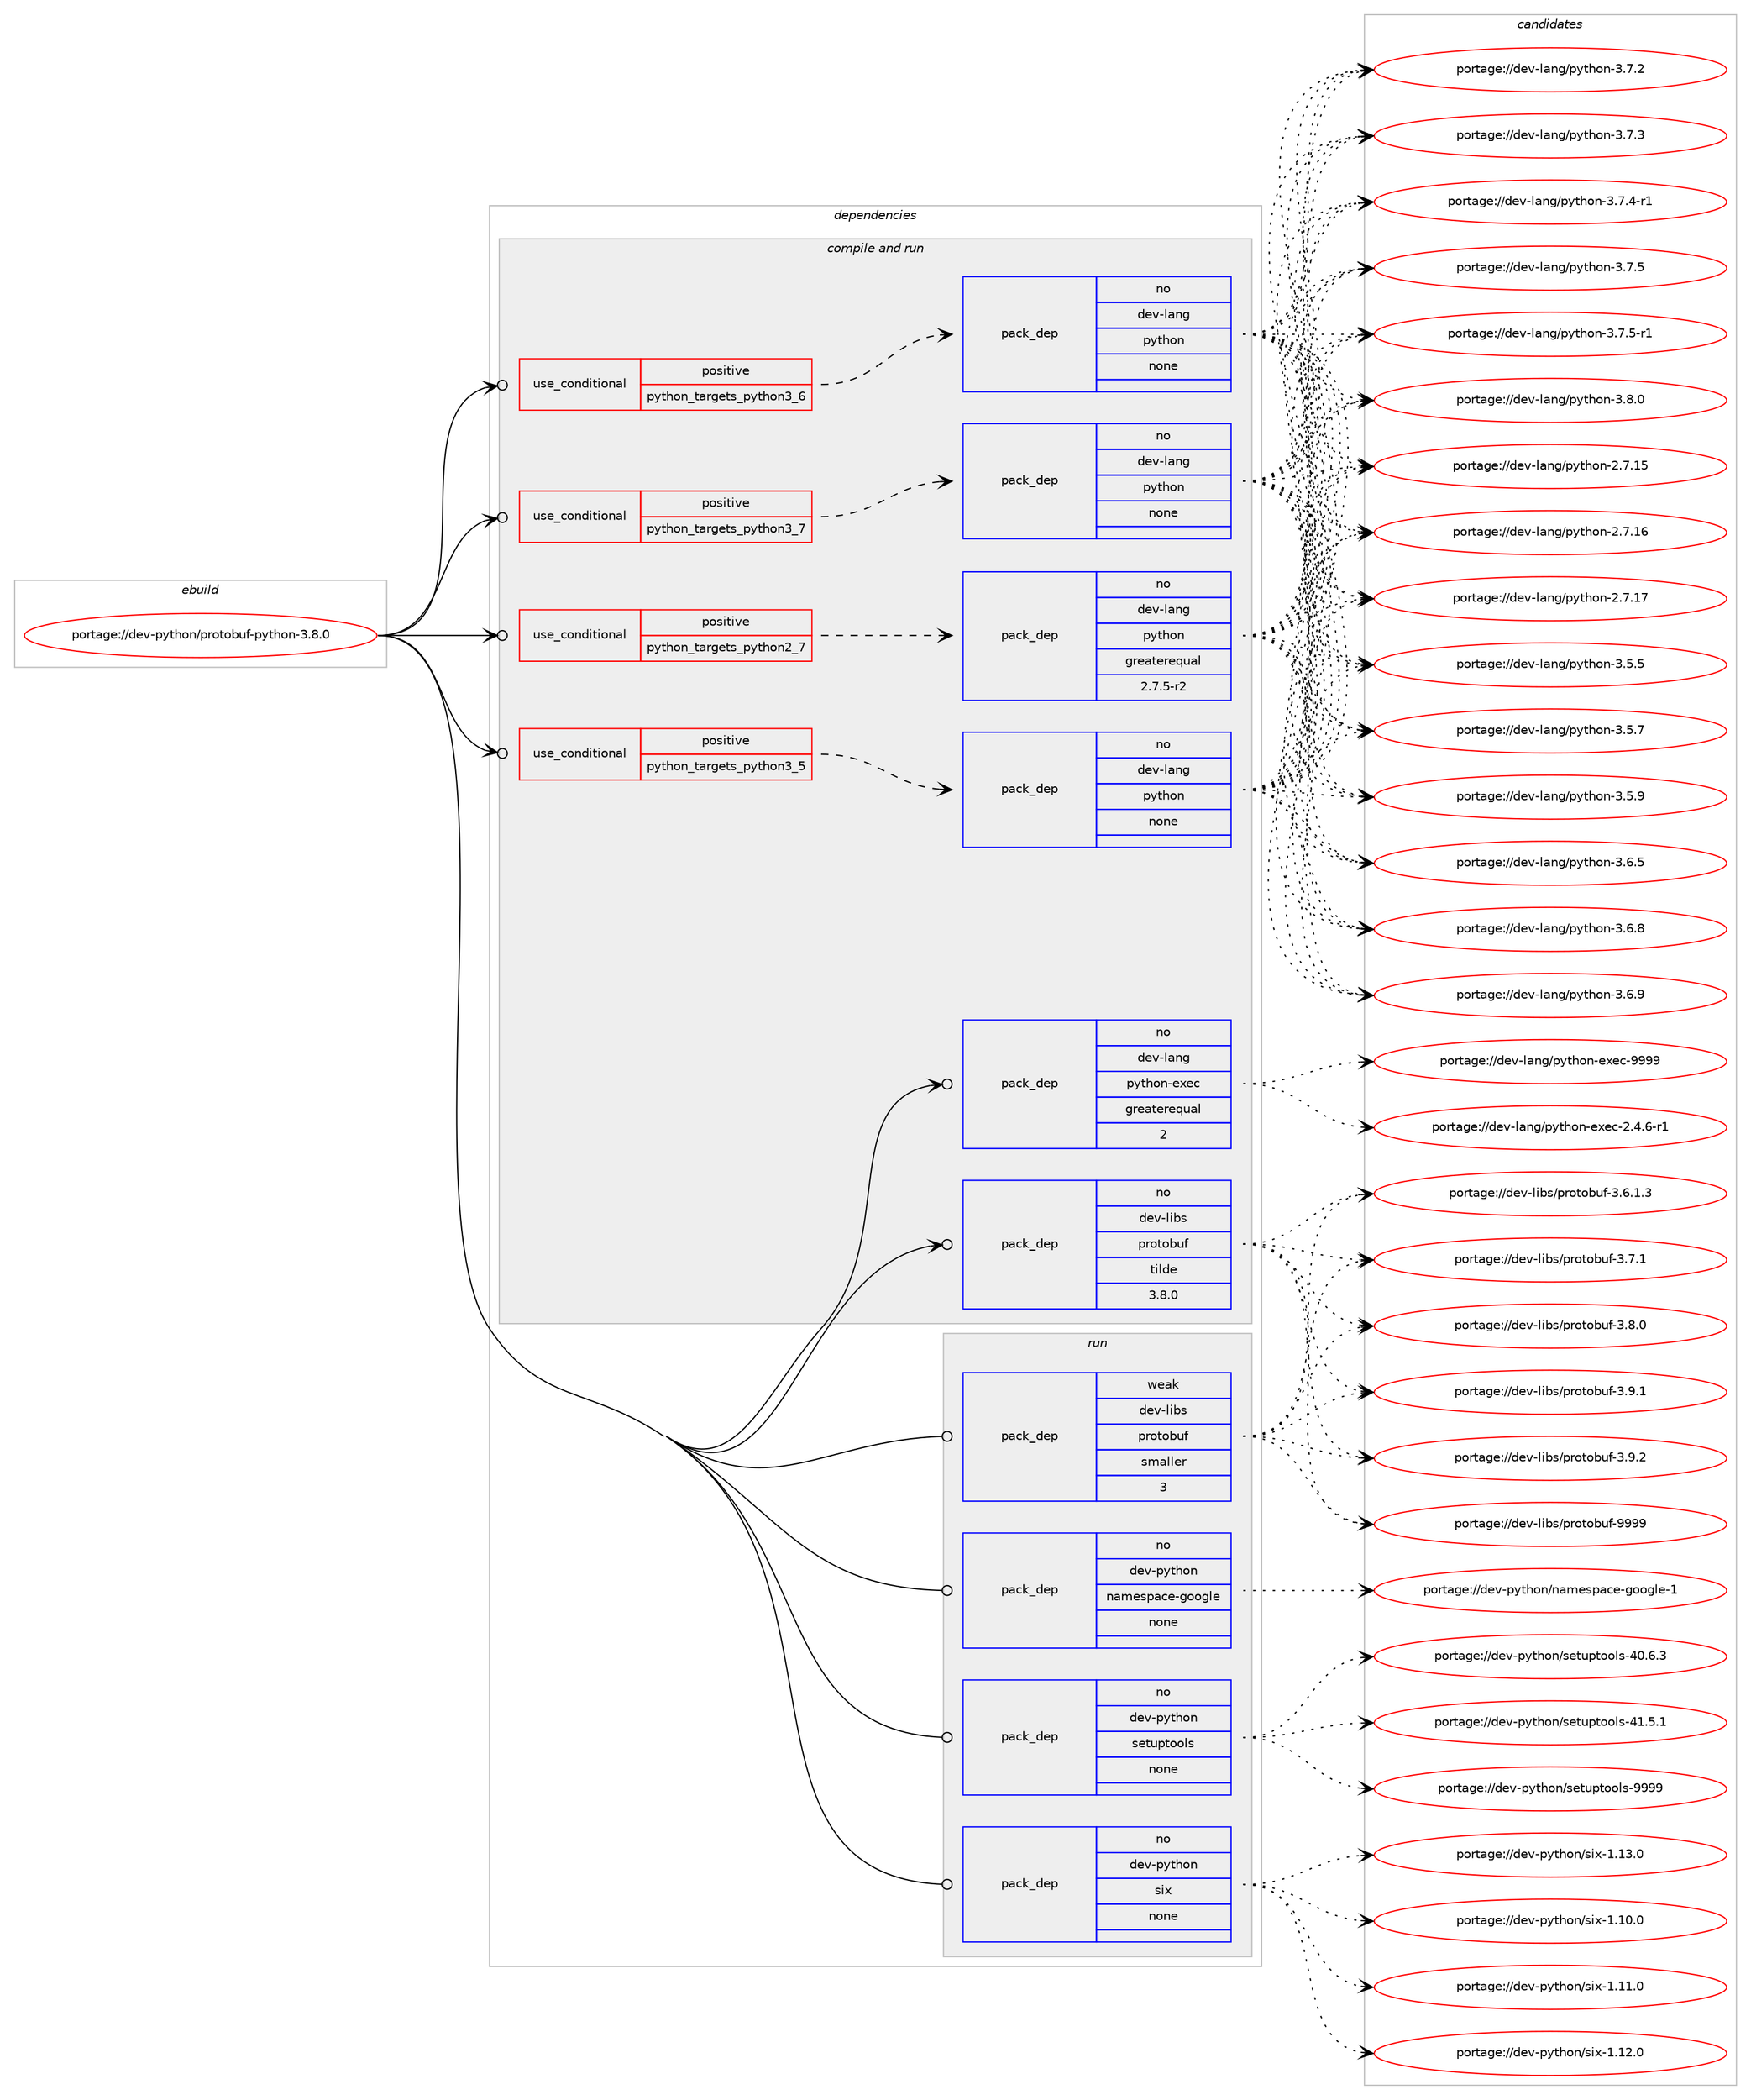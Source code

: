 digraph prolog {

# *************
# Graph options
# *************

newrank=true;
concentrate=true;
compound=true;
graph [rankdir=LR,fontname=Helvetica,fontsize=10,ranksep=1.5];#, ranksep=2.5, nodesep=0.2];
edge  [arrowhead=vee];
node  [fontname=Helvetica,fontsize=10];

# **********
# The ebuild
# **********

subgraph cluster_leftcol {
color=gray;
rank=same;
label=<<i>ebuild</i>>;
id [label="portage://dev-python/protobuf-python-3.8.0", color=red, width=4, href="../dev-python/protobuf-python-3.8.0.svg"];
}

# ****************
# The dependencies
# ****************

subgraph cluster_midcol {
color=gray;
label=<<i>dependencies</i>>;
subgraph cluster_compile {
fillcolor="#eeeeee";
style=filled;
label=<<i>compile</i>>;
}
subgraph cluster_compileandrun {
fillcolor="#eeeeee";
style=filled;
label=<<i>compile and run</i>>;
subgraph cond34247 {
dependency158130 [label=<<TABLE BORDER="0" CELLBORDER="1" CELLSPACING="0" CELLPADDING="4"><TR><TD ROWSPAN="3" CELLPADDING="10">use_conditional</TD></TR><TR><TD>positive</TD></TR><TR><TD>python_targets_python2_7</TD></TR></TABLE>>, shape=none, color=red];
subgraph pack120518 {
dependency158131 [label=<<TABLE BORDER="0" CELLBORDER="1" CELLSPACING="0" CELLPADDING="4" WIDTH="220"><TR><TD ROWSPAN="6" CELLPADDING="30">pack_dep</TD></TR><TR><TD WIDTH="110">no</TD></TR><TR><TD>dev-lang</TD></TR><TR><TD>python</TD></TR><TR><TD>greaterequal</TD></TR><TR><TD>2.7.5-r2</TD></TR></TABLE>>, shape=none, color=blue];
}
dependency158130:e -> dependency158131:w [weight=20,style="dashed",arrowhead="vee"];
}
id:e -> dependency158130:w [weight=20,style="solid",arrowhead="odotvee"];
subgraph cond34248 {
dependency158132 [label=<<TABLE BORDER="0" CELLBORDER="1" CELLSPACING="0" CELLPADDING="4"><TR><TD ROWSPAN="3" CELLPADDING="10">use_conditional</TD></TR><TR><TD>positive</TD></TR><TR><TD>python_targets_python3_5</TD></TR></TABLE>>, shape=none, color=red];
subgraph pack120519 {
dependency158133 [label=<<TABLE BORDER="0" CELLBORDER="1" CELLSPACING="0" CELLPADDING="4" WIDTH="220"><TR><TD ROWSPAN="6" CELLPADDING="30">pack_dep</TD></TR><TR><TD WIDTH="110">no</TD></TR><TR><TD>dev-lang</TD></TR><TR><TD>python</TD></TR><TR><TD>none</TD></TR><TR><TD></TD></TR></TABLE>>, shape=none, color=blue];
}
dependency158132:e -> dependency158133:w [weight=20,style="dashed",arrowhead="vee"];
}
id:e -> dependency158132:w [weight=20,style="solid",arrowhead="odotvee"];
subgraph cond34249 {
dependency158134 [label=<<TABLE BORDER="0" CELLBORDER="1" CELLSPACING="0" CELLPADDING="4"><TR><TD ROWSPAN="3" CELLPADDING="10">use_conditional</TD></TR><TR><TD>positive</TD></TR><TR><TD>python_targets_python3_6</TD></TR></TABLE>>, shape=none, color=red];
subgraph pack120520 {
dependency158135 [label=<<TABLE BORDER="0" CELLBORDER="1" CELLSPACING="0" CELLPADDING="4" WIDTH="220"><TR><TD ROWSPAN="6" CELLPADDING="30">pack_dep</TD></TR><TR><TD WIDTH="110">no</TD></TR><TR><TD>dev-lang</TD></TR><TR><TD>python</TD></TR><TR><TD>none</TD></TR><TR><TD></TD></TR></TABLE>>, shape=none, color=blue];
}
dependency158134:e -> dependency158135:w [weight=20,style="dashed",arrowhead="vee"];
}
id:e -> dependency158134:w [weight=20,style="solid",arrowhead="odotvee"];
subgraph cond34250 {
dependency158136 [label=<<TABLE BORDER="0" CELLBORDER="1" CELLSPACING="0" CELLPADDING="4"><TR><TD ROWSPAN="3" CELLPADDING="10">use_conditional</TD></TR><TR><TD>positive</TD></TR><TR><TD>python_targets_python3_7</TD></TR></TABLE>>, shape=none, color=red];
subgraph pack120521 {
dependency158137 [label=<<TABLE BORDER="0" CELLBORDER="1" CELLSPACING="0" CELLPADDING="4" WIDTH="220"><TR><TD ROWSPAN="6" CELLPADDING="30">pack_dep</TD></TR><TR><TD WIDTH="110">no</TD></TR><TR><TD>dev-lang</TD></TR><TR><TD>python</TD></TR><TR><TD>none</TD></TR><TR><TD></TD></TR></TABLE>>, shape=none, color=blue];
}
dependency158136:e -> dependency158137:w [weight=20,style="dashed",arrowhead="vee"];
}
id:e -> dependency158136:w [weight=20,style="solid",arrowhead="odotvee"];
subgraph pack120522 {
dependency158138 [label=<<TABLE BORDER="0" CELLBORDER="1" CELLSPACING="0" CELLPADDING="4" WIDTH="220"><TR><TD ROWSPAN="6" CELLPADDING="30">pack_dep</TD></TR><TR><TD WIDTH="110">no</TD></TR><TR><TD>dev-lang</TD></TR><TR><TD>python-exec</TD></TR><TR><TD>greaterequal</TD></TR><TR><TD>2</TD></TR></TABLE>>, shape=none, color=blue];
}
id:e -> dependency158138:w [weight=20,style="solid",arrowhead="odotvee"];
subgraph pack120523 {
dependency158139 [label=<<TABLE BORDER="0" CELLBORDER="1" CELLSPACING="0" CELLPADDING="4" WIDTH="220"><TR><TD ROWSPAN="6" CELLPADDING="30">pack_dep</TD></TR><TR><TD WIDTH="110">no</TD></TR><TR><TD>dev-libs</TD></TR><TR><TD>protobuf</TD></TR><TR><TD>tilde</TD></TR><TR><TD>3.8.0</TD></TR></TABLE>>, shape=none, color=blue];
}
id:e -> dependency158139:w [weight=20,style="solid",arrowhead="odotvee"];
}
subgraph cluster_run {
fillcolor="#eeeeee";
style=filled;
label=<<i>run</i>>;
subgraph pack120524 {
dependency158140 [label=<<TABLE BORDER="0" CELLBORDER="1" CELLSPACING="0" CELLPADDING="4" WIDTH="220"><TR><TD ROWSPAN="6" CELLPADDING="30">pack_dep</TD></TR><TR><TD WIDTH="110">no</TD></TR><TR><TD>dev-python</TD></TR><TR><TD>namespace-google</TD></TR><TR><TD>none</TD></TR><TR><TD></TD></TR></TABLE>>, shape=none, color=blue];
}
id:e -> dependency158140:w [weight=20,style="solid",arrowhead="odot"];
subgraph pack120525 {
dependency158141 [label=<<TABLE BORDER="0" CELLBORDER="1" CELLSPACING="0" CELLPADDING="4" WIDTH="220"><TR><TD ROWSPAN="6" CELLPADDING="30">pack_dep</TD></TR><TR><TD WIDTH="110">no</TD></TR><TR><TD>dev-python</TD></TR><TR><TD>setuptools</TD></TR><TR><TD>none</TD></TR><TR><TD></TD></TR></TABLE>>, shape=none, color=blue];
}
id:e -> dependency158141:w [weight=20,style="solid",arrowhead="odot"];
subgraph pack120526 {
dependency158142 [label=<<TABLE BORDER="0" CELLBORDER="1" CELLSPACING="0" CELLPADDING="4" WIDTH="220"><TR><TD ROWSPAN="6" CELLPADDING="30">pack_dep</TD></TR><TR><TD WIDTH="110">no</TD></TR><TR><TD>dev-python</TD></TR><TR><TD>six</TD></TR><TR><TD>none</TD></TR><TR><TD></TD></TR></TABLE>>, shape=none, color=blue];
}
id:e -> dependency158142:w [weight=20,style="solid",arrowhead="odot"];
subgraph pack120527 {
dependency158143 [label=<<TABLE BORDER="0" CELLBORDER="1" CELLSPACING="0" CELLPADDING="4" WIDTH="220"><TR><TD ROWSPAN="6" CELLPADDING="30">pack_dep</TD></TR><TR><TD WIDTH="110">weak</TD></TR><TR><TD>dev-libs</TD></TR><TR><TD>protobuf</TD></TR><TR><TD>smaller</TD></TR><TR><TD>3</TD></TR></TABLE>>, shape=none, color=blue];
}
id:e -> dependency158143:w [weight=20,style="solid",arrowhead="odot"];
}
}

# **************
# The candidates
# **************

subgraph cluster_choices {
rank=same;
color=gray;
label=<<i>candidates</i>>;

subgraph choice120518 {
color=black;
nodesep=1;
choiceportage10010111845108971101034711212111610411111045504655464953 [label="portage://dev-lang/python-2.7.15", color=red, width=4,href="../dev-lang/python-2.7.15.svg"];
choiceportage10010111845108971101034711212111610411111045504655464954 [label="portage://dev-lang/python-2.7.16", color=red, width=4,href="../dev-lang/python-2.7.16.svg"];
choiceportage10010111845108971101034711212111610411111045504655464955 [label="portage://dev-lang/python-2.7.17", color=red, width=4,href="../dev-lang/python-2.7.17.svg"];
choiceportage100101118451089711010347112121116104111110455146534653 [label="portage://dev-lang/python-3.5.5", color=red, width=4,href="../dev-lang/python-3.5.5.svg"];
choiceportage100101118451089711010347112121116104111110455146534655 [label="portage://dev-lang/python-3.5.7", color=red, width=4,href="../dev-lang/python-3.5.7.svg"];
choiceportage100101118451089711010347112121116104111110455146534657 [label="portage://dev-lang/python-3.5.9", color=red, width=4,href="../dev-lang/python-3.5.9.svg"];
choiceportage100101118451089711010347112121116104111110455146544653 [label="portage://dev-lang/python-3.6.5", color=red, width=4,href="../dev-lang/python-3.6.5.svg"];
choiceportage100101118451089711010347112121116104111110455146544656 [label="portage://dev-lang/python-3.6.8", color=red, width=4,href="../dev-lang/python-3.6.8.svg"];
choiceportage100101118451089711010347112121116104111110455146544657 [label="portage://dev-lang/python-3.6.9", color=red, width=4,href="../dev-lang/python-3.6.9.svg"];
choiceportage100101118451089711010347112121116104111110455146554650 [label="portage://dev-lang/python-3.7.2", color=red, width=4,href="../dev-lang/python-3.7.2.svg"];
choiceportage100101118451089711010347112121116104111110455146554651 [label="portage://dev-lang/python-3.7.3", color=red, width=4,href="../dev-lang/python-3.7.3.svg"];
choiceportage1001011184510897110103471121211161041111104551465546524511449 [label="portage://dev-lang/python-3.7.4-r1", color=red, width=4,href="../dev-lang/python-3.7.4-r1.svg"];
choiceportage100101118451089711010347112121116104111110455146554653 [label="portage://dev-lang/python-3.7.5", color=red, width=4,href="../dev-lang/python-3.7.5.svg"];
choiceportage1001011184510897110103471121211161041111104551465546534511449 [label="portage://dev-lang/python-3.7.5-r1", color=red, width=4,href="../dev-lang/python-3.7.5-r1.svg"];
choiceportage100101118451089711010347112121116104111110455146564648 [label="portage://dev-lang/python-3.8.0", color=red, width=4,href="../dev-lang/python-3.8.0.svg"];
dependency158131:e -> choiceportage10010111845108971101034711212111610411111045504655464953:w [style=dotted,weight="100"];
dependency158131:e -> choiceportage10010111845108971101034711212111610411111045504655464954:w [style=dotted,weight="100"];
dependency158131:e -> choiceportage10010111845108971101034711212111610411111045504655464955:w [style=dotted,weight="100"];
dependency158131:e -> choiceportage100101118451089711010347112121116104111110455146534653:w [style=dotted,weight="100"];
dependency158131:e -> choiceportage100101118451089711010347112121116104111110455146534655:w [style=dotted,weight="100"];
dependency158131:e -> choiceportage100101118451089711010347112121116104111110455146534657:w [style=dotted,weight="100"];
dependency158131:e -> choiceportage100101118451089711010347112121116104111110455146544653:w [style=dotted,weight="100"];
dependency158131:e -> choiceportage100101118451089711010347112121116104111110455146544656:w [style=dotted,weight="100"];
dependency158131:e -> choiceportage100101118451089711010347112121116104111110455146544657:w [style=dotted,weight="100"];
dependency158131:e -> choiceportage100101118451089711010347112121116104111110455146554650:w [style=dotted,weight="100"];
dependency158131:e -> choiceportage100101118451089711010347112121116104111110455146554651:w [style=dotted,weight="100"];
dependency158131:e -> choiceportage1001011184510897110103471121211161041111104551465546524511449:w [style=dotted,weight="100"];
dependency158131:e -> choiceportage100101118451089711010347112121116104111110455146554653:w [style=dotted,weight="100"];
dependency158131:e -> choiceportage1001011184510897110103471121211161041111104551465546534511449:w [style=dotted,weight="100"];
dependency158131:e -> choiceportage100101118451089711010347112121116104111110455146564648:w [style=dotted,weight="100"];
}
subgraph choice120519 {
color=black;
nodesep=1;
choiceportage10010111845108971101034711212111610411111045504655464953 [label="portage://dev-lang/python-2.7.15", color=red, width=4,href="../dev-lang/python-2.7.15.svg"];
choiceportage10010111845108971101034711212111610411111045504655464954 [label="portage://dev-lang/python-2.7.16", color=red, width=4,href="../dev-lang/python-2.7.16.svg"];
choiceportage10010111845108971101034711212111610411111045504655464955 [label="portage://dev-lang/python-2.7.17", color=red, width=4,href="../dev-lang/python-2.7.17.svg"];
choiceportage100101118451089711010347112121116104111110455146534653 [label="portage://dev-lang/python-3.5.5", color=red, width=4,href="../dev-lang/python-3.5.5.svg"];
choiceportage100101118451089711010347112121116104111110455146534655 [label="portage://dev-lang/python-3.5.7", color=red, width=4,href="../dev-lang/python-3.5.7.svg"];
choiceportage100101118451089711010347112121116104111110455146534657 [label="portage://dev-lang/python-3.5.9", color=red, width=4,href="../dev-lang/python-3.5.9.svg"];
choiceportage100101118451089711010347112121116104111110455146544653 [label="portage://dev-lang/python-3.6.5", color=red, width=4,href="../dev-lang/python-3.6.5.svg"];
choiceportage100101118451089711010347112121116104111110455146544656 [label="portage://dev-lang/python-3.6.8", color=red, width=4,href="../dev-lang/python-3.6.8.svg"];
choiceportage100101118451089711010347112121116104111110455146544657 [label="portage://dev-lang/python-3.6.9", color=red, width=4,href="../dev-lang/python-3.6.9.svg"];
choiceportage100101118451089711010347112121116104111110455146554650 [label="portage://dev-lang/python-3.7.2", color=red, width=4,href="../dev-lang/python-3.7.2.svg"];
choiceportage100101118451089711010347112121116104111110455146554651 [label="portage://dev-lang/python-3.7.3", color=red, width=4,href="../dev-lang/python-3.7.3.svg"];
choiceportage1001011184510897110103471121211161041111104551465546524511449 [label="portage://dev-lang/python-3.7.4-r1", color=red, width=4,href="../dev-lang/python-3.7.4-r1.svg"];
choiceportage100101118451089711010347112121116104111110455146554653 [label="portage://dev-lang/python-3.7.5", color=red, width=4,href="../dev-lang/python-3.7.5.svg"];
choiceportage1001011184510897110103471121211161041111104551465546534511449 [label="portage://dev-lang/python-3.7.5-r1", color=red, width=4,href="../dev-lang/python-3.7.5-r1.svg"];
choiceportage100101118451089711010347112121116104111110455146564648 [label="portage://dev-lang/python-3.8.0", color=red, width=4,href="../dev-lang/python-3.8.0.svg"];
dependency158133:e -> choiceportage10010111845108971101034711212111610411111045504655464953:w [style=dotted,weight="100"];
dependency158133:e -> choiceportage10010111845108971101034711212111610411111045504655464954:w [style=dotted,weight="100"];
dependency158133:e -> choiceportage10010111845108971101034711212111610411111045504655464955:w [style=dotted,weight="100"];
dependency158133:e -> choiceportage100101118451089711010347112121116104111110455146534653:w [style=dotted,weight="100"];
dependency158133:e -> choiceportage100101118451089711010347112121116104111110455146534655:w [style=dotted,weight="100"];
dependency158133:e -> choiceportage100101118451089711010347112121116104111110455146534657:w [style=dotted,weight="100"];
dependency158133:e -> choiceportage100101118451089711010347112121116104111110455146544653:w [style=dotted,weight="100"];
dependency158133:e -> choiceportage100101118451089711010347112121116104111110455146544656:w [style=dotted,weight="100"];
dependency158133:e -> choiceportage100101118451089711010347112121116104111110455146544657:w [style=dotted,weight="100"];
dependency158133:e -> choiceportage100101118451089711010347112121116104111110455146554650:w [style=dotted,weight="100"];
dependency158133:e -> choiceportage100101118451089711010347112121116104111110455146554651:w [style=dotted,weight="100"];
dependency158133:e -> choiceportage1001011184510897110103471121211161041111104551465546524511449:w [style=dotted,weight="100"];
dependency158133:e -> choiceportage100101118451089711010347112121116104111110455146554653:w [style=dotted,weight="100"];
dependency158133:e -> choiceportage1001011184510897110103471121211161041111104551465546534511449:w [style=dotted,weight="100"];
dependency158133:e -> choiceportage100101118451089711010347112121116104111110455146564648:w [style=dotted,weight="100"];
}
subgraph choice120520 {
color=black;
nodesep=1;
choiceportage10010111845108971101034711212111610411111045504655464953 [label="portage://dev-lang/python-2.7.15", color=red, width=4,href="../dev-lang/python-2.7.15.svg"];
choiceportage10010111845108971101034711212111610411111045504655464954 [label="portage://dev-lang/python-2.7.16", color=red, width=4,href="../dev-lang/python-2.7.16.svg"];
choiceportage10010111845108971101034711212111610411111045504655464955 [label="portage://dev-lang/python-2.7.17", color=red, width=4,href="../dev-lang/python-2.7.17.svg"];
choiceportage100101118451089711010347112121116104111110455146534653 [label="portage://dev-lang/python-3.5.5", color=red, width=4,href="../dev-lang/python-3.5.5.svg"];
choiceportage100101118451089711010347112121116104111110455146534655 [label="portage://dev-lang/python-3.5.7", color=red, width=4,href="../dev-lang/python-3.5.7.svg"];
choiceportage100101118451089711010347112121116104111110455146534657 [label="portage://dev-lang/python-3.5.9", color=red, width=4,href="../dev-lang/python-3.5.9.svg"];
choiceportage100101118451089711010347112121116104111110455146544653 [label="portage://dev-lang/python-3.6.5", color=red, width=4,href="../dev-lang/python-3.6.5.svg"];
choiceportage100101118451089711010347112121116104111110455146544656 [label="portage://dev-lang/python-3.6.8", color=red, width=4,href="../dev-lang/python-3.6.8.svg"];
choiceportage100101118451089711010347112121116104111110455146544657 [label="portage://dev-lang/python-3.6.9", color=red, width=4,href="../dev-lang/python-3.6.9.svg"];
choiceportage100101118451089711010347112121116104111110455146554650 [label="portage://dev-lang/python-3.7.2", color=red, width=4,href="../dev-lang/python-3.7.2.svg"];
choiceportage100101118451089711010347112121116104111110455146554651 [label="portage://dev-lang/python-3.7.3", color=red, width=4,href="../dev-lang/python-3.7.3.svg"];
choiceportage1001011184510897110103471121211161041111104551465546524511449 [label="portage://dev-lang/python-3.7.4-r1", color=red, width=4,href="../dev-lang/python-3.7.4-r1.svg"];
choiceportage100101118451089711010347112121116104111110455146554653 [label="portage://dev-lang/python-3.7.5", color=red, width=4,href="../dev-lang/python-3.7.5.svg"];
choiceportage1001011184510897110103471121211161041111104551465546534511449 [label="portage://dev-lang/python-3.7.5-r1", color=red, width=4,href="../dev-lang/python-3.7.5-r1.svg"];
choiceportage100101118451089711010347112121116104111110455146564648 [label="portage://dev-lang/python-3.8.0", color=red, width=4,href="../dev-lang/python-3.8.0.svg"];
dependency158135:e -> choiceportage10010111845108971101034711212111610411111045504655464953:w [style=dotted,weight="100"];
dependency158135:e -> choiceportage10010111845108971101034711212111610411111045504655464954:w [style=dotted,weight="100"];
dependency158135:e -> choiceportage10010111845108971101034711212111610411111045504655464955:w [style=dotted,weight="100"];
dependency158135:e -> choiceportage100101118451089711010347112121116104111110455146534653:w [style=dotted,weight="100"];
dependency158135:e -> choiceportage100101118451089711010347112121116104111110455146534655:w [style=dotted,weight="100"];
dependency158135:e -> choiceportage100101118451089711010347112121116104111110455146534657:w [style=dotted,weight="100"];
dependency158135:e -> choiceportage100101118451089711010347112121116104111110455146544653:w [style=dotted,weight="100"];
dependency158135:e -> choiceportage100101118451089711010347112121116104111110455146544656:w [style=dotted,weight="100"];
dependency158135:e -> choiceportage100101118451089711010347112121116104111110455146544657:w [style=dotted,weight="100"];
dependency158135:e -> choiceportage100101118451089711010347112121116104111110455146554650:w [style=dotted,weight="100"];
dependency158135:e -> choiceportage100101118451089711010347112121116104111110455146554651:w [style=dotted,weight="100"];
dependency158135:e -> choiceportage1001011184510897110103471121211161041111104551465546524511449:w [style=dotted,weight="100"];
dependency158135:e -> choiceportage100101118451089711010347112121116104111110455146554653:w [style=dotted,weight="100"];
dependency158135:e -> choiceportage1001011184510897110103471121211161041111104551465546534511449:w [style=dotted,weight="100"];
dependency158135:e -> choiceportage100101118451089711010347112121116104111110455146564648:w [style=dotted,weight="100"];
}
subgraph choice120521 {
color=black;
nodesep=1;
choiceportage10010111845108971101034711212111610411111045504655464953 [label="portage://dev-lang/python-2.7.15", color=red, width=4,href="../dev-lang/python-2.7.15.svg"];
choiceportage10010111845108971101034711212111610411111045504655464954 [label="portage://dev-lang/python-2.7.16", color=red, width=4,href="../dev-lang/python-2.7.16.svg"];
choiceportage10010111845108971101034711212111610411111045504655464955 [label="portage://dev-lang/python-2.7.17", color=red, width=4,href="../dev-lang/python-2.7.17.svg"];
choiceportage100101118451089711010347112121116104111110455146534653 [label="portage://dev-lang/python-3.5.5", color=red, width=4,href="../dev-lang/python-3.5.5.svg"];
choiceportage100101118451089711010347112121116104111110455146534655 [label="portage://dev-lang/python-3.5.7", color=red, width=4,href="../dev-lang/python-3.5.7.svg"];
choiceportage100101118451089711010347112121116104111110455146534657 [label="portage://dev-lang/python-3.5.9", color=red, width=4,href="../dev-lang/python-3.5.9.svg"];
choiceportage100101118451089711010347112121116104111110455146544653 [label="portage://dev-lang/python-3.6.5", color=red, width=4,href="../dev-lang/python-3.6.5.svg"];
choiceportage100101118451089711010347112121116104111110455146544656 [label="portage://dev-lang/python-3.6.8", color=red, width=4,href="../dev-lang/python-3.6.8.svg"];
choiceportage100101118451089711010347112121116104111110455146544657 [label="portage://dev-lang/python-3.6.9", color=red, width=4,href="../dev-lang/python-3.6.9.svg"];
choiceportage100101118451089711010347112121116104111110455146554650 [label="portage://dev-lang/python-3.7.2", color=red, width=4,href="../dev-lang/python-3.7.2.svg"];
choiceportage100101118451089711010347112121116104111110455146554651 [label="portage://dev-lang/python-3.7.3", color=red, width=4,href="../dev-lang/python-3.7.3.svg"];
choiceportage1001011184510897110103471121211161041111104551465546524511449 [label="portage://dev-lang/python-3.7.4-r1", color=red, width=4,href="../dev-lang/python-3.7.4-r1.svg"];
choiceportage100101118451089711010347112121116104111110455146554653 [label="portage://dev-lang/python-3.7.5", color=red, width=4,href="../dev-lang/python-3.7.5.svg"];
choiceportage1001011184510897110103471121211161041111104551465546534511449 [label="portage://dev-lang/python-3.7.5-r1", color=red, width=4,href="../dev-lang/python-3.7.5-r1.svg"];
choiceportage100101118451089711010347112121116104111110455146564648 [label="portage://dev-lang/python-3.8.0", color=red, width=4,href="../dev-lang/python-3.8.0.svg"];
dependency158137:e -> choiceportage10010111845108971101034711212111610411111045504655464953:w [style=dotted,weight="100"];
dependency158137:e -> choiceportage10010111845108971101034711212111610411111045504655464954:w [style=dotted,weight="100"];
dependency158137:e -> choiceportage10010111845108971101034711212111610411111045504655464955:w [style=dotted,weight="100"];
dependency158137:e -> choiceportage100101118451089711010347112121116104111110455146534653:w [style=dotted,weight="100"];
dependency158137:e -> choiceportage100101118451089711010347112121116104111110455146534655:w [style=dotted,weight="100"];
dependency158137:e -> choiceportage100101118451089711010347112121116104111110455146534657:w [style=dotted,weight="100"];
dependency158137:e -> choiceportage100101118451089711010347112121116104111110455146544653:w [style=dotted,weight="100"];
dependency158137:e -> choiceportage100101118451089711010347112121116104111110455146544656:w [style=dotted,weight="100"];
dependency158137:e -> choiceportage100101118451089711010347112121116104111110455146544657:w [style=dotted,weight="100"];
dependency158137:e -> choiceportage100101118451089711010347112121116104111110455146554650:w [style=dotted,weight="100"];
dependency158137:e -> choiceportage100101118451089711010347112121116104111110455146554651:w [style=dotted,weight="100"];
dependency158137:e -> choiceportage1001011184510897110103471121211161041111104551465546524511449:w [style=dotted,weight="100"];
dependency158137:e -> choiceportage100101118451089711010347112121116104111110455146554653:w [style=dotted,weight="100"];
dependency158137:e -> choiceportage1001011184510897110103471121211161041111104551465546534511449:w [style=dotted,weight="100"];
dependency158137:e -> choiceportage100101118451089711010347112121116104111110455146564648:w [style=dotted,weight="100"];
}
subgraph choice120522 {
color=black;
nodesep=1;
choiceportage10010111845108971101034711212111610411111045101120101994550465246544511449 [label="portage://dev-lang/python-exec-2.4.6-r1", color=red, width=4,href="../dev-lang/python-exec-2.4.6-r1.svg"];
choiceportage10010111845108971101034711212111610411111045101120101994557575757 [label="portage://dev-lang/python-exec-9999", color=red, width=4,href="../dev-lang/python-exec-9999.svg"];
dependency158138:e -> choiceportage10010111845108971101034711212111610411111045101120101994550465246544511449:w [style=dotted,weight="100"];
dependency158138:e -> choiceportage10010111845108971101034711212111610411111045101120101994557575757:w [style=dotted,weight="100"];
}
subgraph choice120523 {
color=black;
nodesep=1;
choiceportage100101118451081059811547112114111116111981171024551465446494651 [label="portage://dev-libs/protobuf-3.6.1.3", color=red, width=4,href="../dev-libs/protobuf-3.6.1.3.svg"];
choiceportage10010111845108105981154711211411111611198117102455146554649 [label="portage://dev-libs/protobuf-3.7.1", color=red, width=4,href="../dev-libs/protobuf-3.7.1.svg"];
choiceportage10010111845108105981154711211411111611198117102455146564648 [label="portage://dev-libs/protobuf-3.8.0", color=red, width=4,href="../dev-libs/protobuf-3.8.0.svg"];
choiceportage10010111845108105981154711211411111611198117102455146574649 [label="portage://dev-libs/protobuf-3.9.1", color=red, width=4,href="../dev-libs/protobuf-3.9.1.svg"];
choiceportage10010111845108105981154711211411111611198117102455146574650 [label="portage://dev-libs/protobuf-3.9.2", color=red, width=4,href="../dev-libs/protobuf-3.9.2.svg"];
choiceportage100101118451081059811547112114111116111981171024557575757 [label="portage://dev-libs/protobuf-9999", color=red, width=4,href="../dev-libs/protobuf-9999.svg"];
dependency158139:e -> choiceportage100101118451081059811547112114111116111981171024551465446494651:w [style=dotted,weight="100"];
dependency158139:e -> choiceportage10010111845108105981154711211411111611198117102455146554649:w [style=dotted,weight="100"];
dependency158139:e -> choiceportage10010111845108105981154711211411111611198117102455146564648:w [style=dotted,weight="100"];
dependency158139:e -> choiceportage10010111845108105981154711211411111611198117102455146574649:w [style=dotted,weight="100"];
dependency158139:e -> choiceportage10010111845108105981154711211411111611198117102455146574650:w [style=dotted,weight="100"];
dependency158139:e -> choiceportage100101118451081059811547112114111116111981171024557575757:w [style=dotted,weight="100"];
}
subgraph choice120524 {
color=black;
nodesep=1;
choiceportage1001011184511212111610411111047110971091011151129799101451031111111031081014549 [label="portage://dev-python/namespace-google-1", color=red, width=4,href="../dev-python/namespace-google-1.svg"];
dependency158140:e -> choiceportage1001011184511212111610411111047110971091011151129799101451031111111031081014549:w [style=dotted,weight="100"];
}
subgraph choice120525 {
color=black;
nodesep=1;
choiceportage100101118451121211161041111104711510111611711211611111110811545524846544651 [label="portage://dev-python/setuptools-40.6.3", color=red, width=4,href="../dev-python/setuptools-40.6.3.svg"];
choiceportage100101118451121211161041111104711510111611711211611111110811545524946534649 [label="portage://dev-python/setuptools-41.5.1", color=red, width=4,href="../dev-python/setuptools-41.5.1.svg"];
choiceportage10010111845112121116104111110471151011161171121161111111081154557575757 [label="portage://dev-python/setuptools-9999", color=red, width=4,href="../dev-python/setuptools-9999.svg"];
dependency158141:e -> choiceportage100101118451121211161041111104711510111611711211611111110811545524846544651:w [style=dotted,weight="100"];
dependency158141:e -> choiceportage100101118451121211161041111104711510111611711211611111110811545524946534649:w [style=dotted,weight="100"];
dependency158141:e -> choiceportage10010111845112121116104111110471151011161171121161111111081154557575757:w [style=dotted,weight="100"];
}
subgraph choice120526 {
color=black;
nodesep=1;
choiceportage100101118451121211161041111104711510512045494649484648 [label="portage://dev-python/six-1.10.0", color=red, width=4,href="../dev-python/six-1.10.0.svg"];
choiceportage100101118451121211161041111104711510512045494649494648 [label="portage://dev-python/six-1.11.0", color=red, width=4,href="../dev-python/six-1.11.0.svg"];
choiceportage100101118451121211161041111104711510512045494649504648 [label="portage://dev-python/six-1.12.0", color=red, width=4,href="../dev-python/six-1.12.0.svg"];
choiceportage100101118451121211161041111104711510512045494649514648 [label="portage://dev-python/six-1.13.0", color=red, width=4,href="../dev-python/six-1.13.0.svg"];
dependency158142:e -> choiceportage100101118451121211161041111104711510512045494649484648:w [style=dotted,weight="100"];
dependency158142:e -> choiceportage100101118451121211161041111104711510512045494649494648:w [style=dotted,weight="100"];
dependency158142:e -> choiceportage100101118451121211161041111104711510512045494649504648:w [style=dotted,weight="100"];
dependency158142:e -> choiceportage100101118451121211161041111104711510512045494649514648:w [style=dotted,weight="100"];
}
subgraph choice120527 {
color=black;
nodesep=1;
choiceportage100101118451081059811547112114111116111981171024551465446494651 [label="portage://dev-libs/protobuf-3.6.1.3", color=red, width=4,href="../dev-libs/protobuf-3.6.1.3.svg"];
choiceportage10010111845108105981154711211411111611198117102455146554649 [label="portage://dev-libs/protobuf-3.7.1", color=red, width=4,href="../dev-libs/protobuf-3.7.1.svg"];
choiceportage10010111845108105981154711211411111611198117102455146564648 [label="portage://dev-libs/protobuf-3.8.0", color=red, width=4,href="../dev-libs/protobuf-3.8.0.svg"];
choiceportage10010111845108105981154711211411111611198117102455146574649 [label="portage://dev-libs/protobuf-3.9.1", color=red, width=4,href="../dev-libs/protobuf-3.9.1.svg"];
choiceportage10010111845108105981154711211411111611198117102455146574650 [label="portage://dev-libs/protobuf-3.9.2", color=red, width=4,href="../dev-libs/protobuf-3.9.2.svg"];
choiceportage100101118451081059811547112114111116111981171024557575757 [label="portage://dev-libs/protobuf-9999", color=red, width=4,href="../dev-libs/protobuf-9999.svg"];
dependency158143:e -> choiceportage100101118451081059811547112114111116111981171024551465446494651:w [style=dotted,weight="100"];
dependency158143:e -> choiceportage10010111845108105981154711211411111611198117102455146554649:w [style=dotted,weight="100"];
dependency158143:e -> choiceportage10010111845108105981154711211411111611198117102455146564648:w [style=dotted,weight="100"];
dependency158143:e -> choiceportage10010111845108105981154711211411111611198117102455146574649:w [style=dotted,weight="100"];
dependency158143:e -> choiceportage10010111845108105981154711211411111611198117102455146574650:w [style=dotted,weight="100"];
dependency158143:e -> choiceportage100101118451081059811547112114111116111981171024557575757:w [style=dotted,weight="100"];
}
}

}
